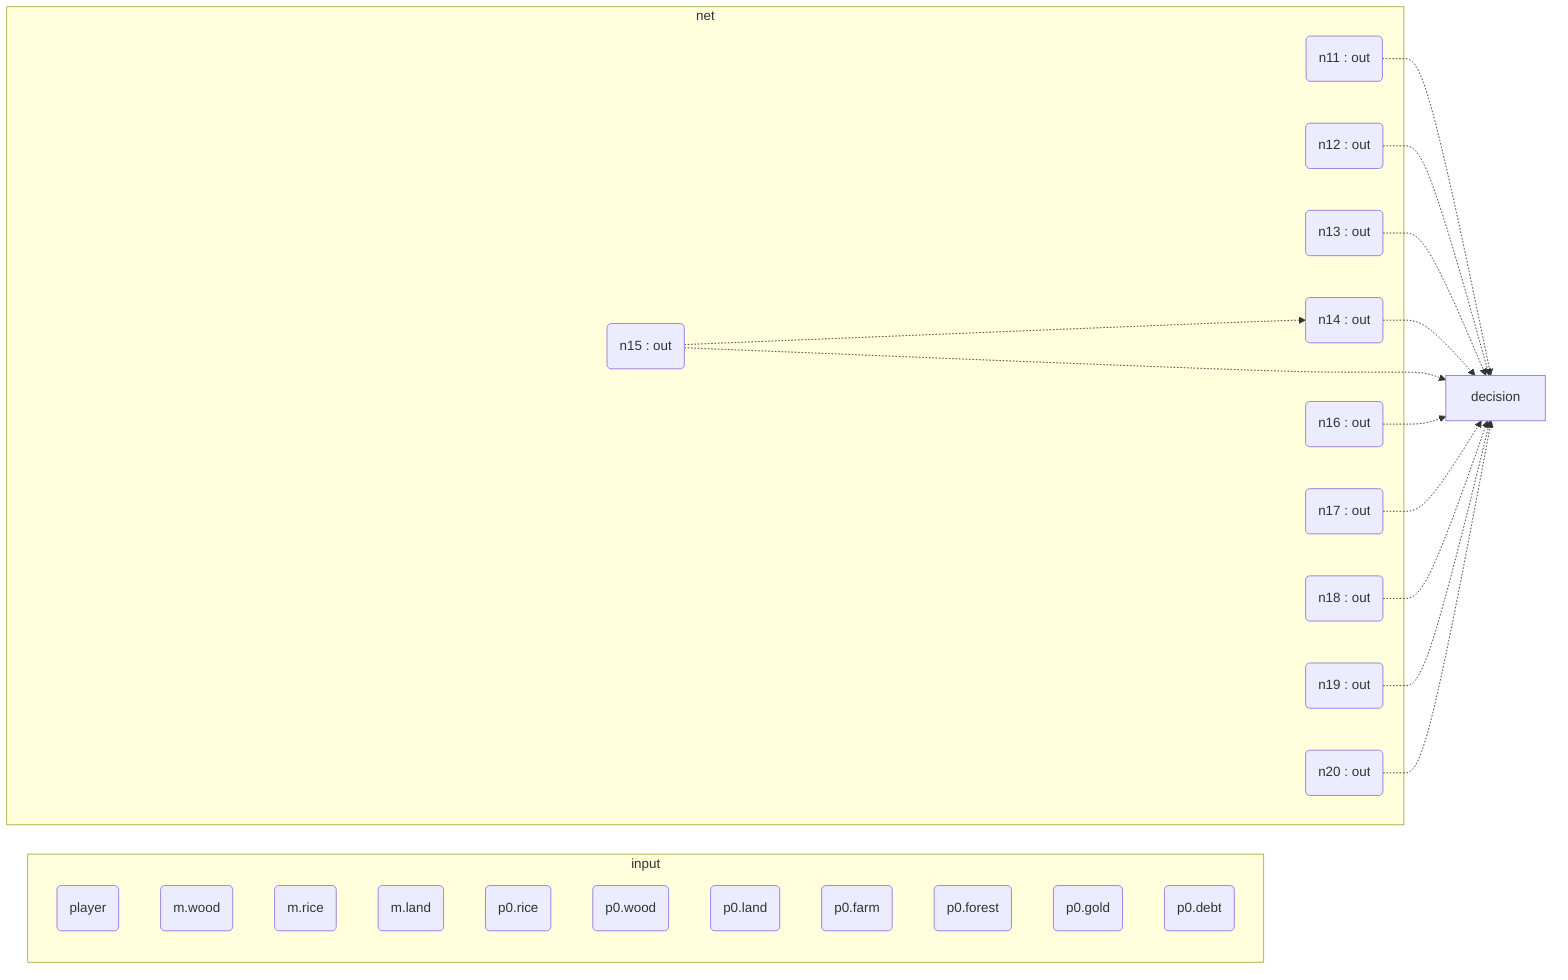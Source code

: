 flowchart LR
subgraph input
i0(player)
i1(m.wood)
i2(m.rice)
i3(m.land)
i4(p0.rice)
i5(p0.wood)
i6(p0.land)
i7(p0.farm)
i8(p0.forest)
i9(p0.gold)
i10(p0.debt)
end
subgraph net
n11(n11 : out)
n12(n12 : out)
n13(n13 : out)
n15 -.-> n14 
n14(n14 : out)
n15(n15 : out)
n16(n16 : out)
n17(n17 : out)
n18(n18 : out)
n19(n19 : out)
n20(n20 : out)
end
n11 -.-> decision
n12 -.-> decision
n13 -.-> decision
n14 -.-> decision
n15 -.-> decision
n16 -.-> decision
n17 -.-> decision
n18 -.-> decision
n19 -.-> decision
n20 -.-> decision